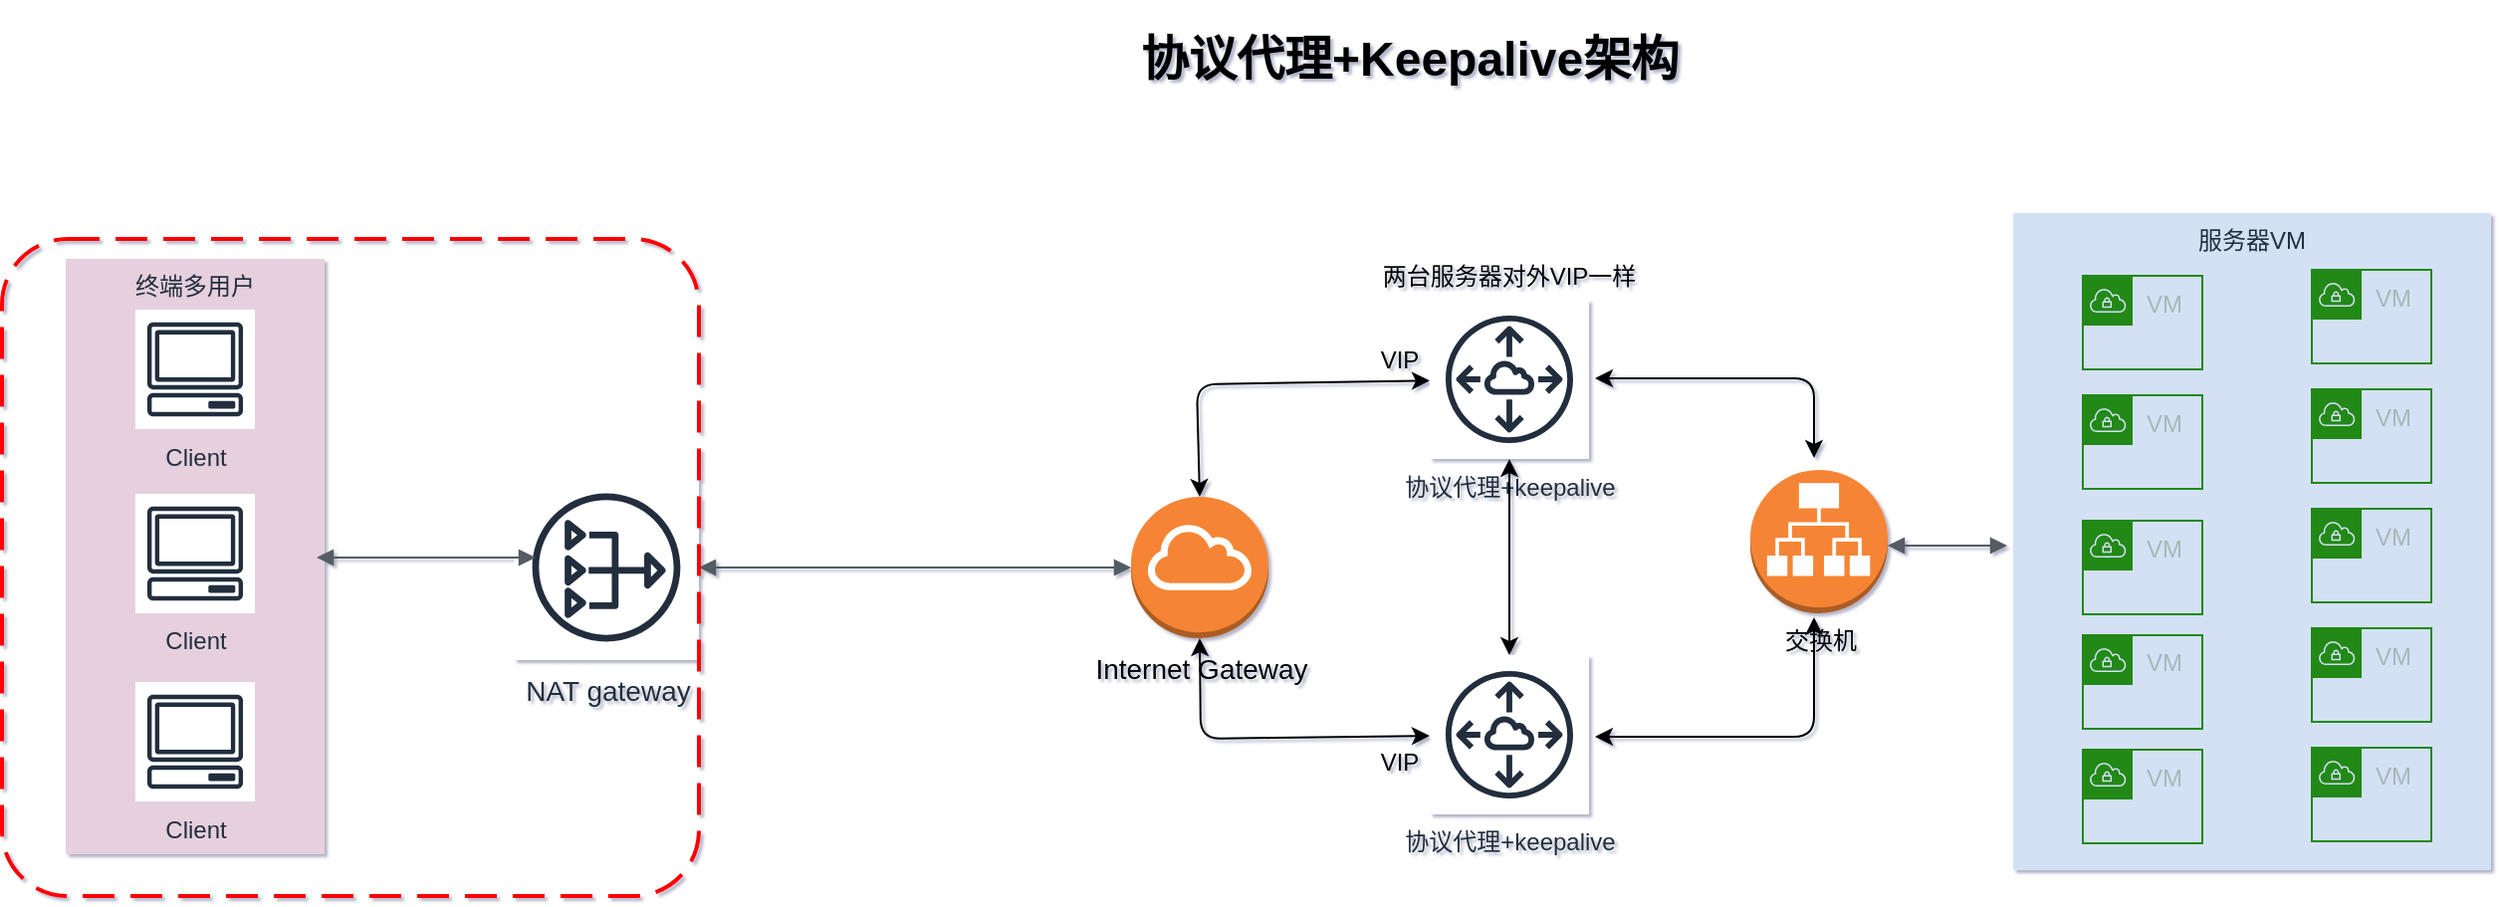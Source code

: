 <mxfile version="12.1.7" type="github" pages="1">
  <diagram id="wLU2tdWBDPSavo1qB9YM" name="Page-1">
    <mxGraphModel dx="1422" dy="763" grid="0" gridSize="10" guides="1" tooltips="1" connect="1" arrows="1" fold="1" page="0" pageScale="1" pageWidth="827" pageHeight="1169" background="none" math="0" shadow="1">
      <root>
        <mxCell id="0"/>
        <mxCell id="1" parent="0"/>
        <mxCell id="5OKpuzXUWrd5rzmZAvVE-1" value="服务器VM" style="fillColor=#D4E1F5;strokeColor=none;dashed=0;verticalAlign=top;fontStyle=0;fontColor=#232F3D;" vertex="1" parent="1">
          <mxGeometry x="1050" y="137" width="240" height="330" as="geometry"/>
        </mxCell>
        <mxCell id="5OKpuzXUWrd5rzmZAvVE-2" value="终端多用户" style="fillColor=#E6D0DE;strokeColor=none;dashed=0;verticalAlign=top;fontStyle=0;fontColor=#232F3D;" vertex="1" parent="1">
          <mxGeometry x="72" y="160" width="130" height="299" as="geometry"/>
        </mxCell>
        <mxCell id="5OKpuzXUWrd5rzmZAvVE-12" value="&lt;font style=&quot;font-size: 14px&quot;&gt;Internet Gateway&lt;/font&gt;" style="outlineConnect=0;dashed=0;verticalLabelPosition=bottom;verticalAlign=top;align=center;html=1;shape=mxgraph.aws3.internet_gateway;fillColor=#F58534;gradientColor=none;" vertex="1" parent="1">
          <mxGeometry x="607" y="279.5" width="69" height="71" as="geometry"/>
        </mxCell>
        <mxCell id="5OKpuzXUWrd5rzmZAvVE-13" value="Client" style="outlineConnect=0;fontColor=#232F3E;gradientColor=none;strokeColor=#232F3E;fillColor=#ffffff;dashed=0;verticalLabelPosition=bottom;verticalAlign=top;align=center;html=1;fontSize=12;fontStyle=0;aspect=fixed;shape=mxgraph.aws4.resourceIcon;resIcon=mxgraph.aws4.client;" vertex="1" parent="1">
          <mxGeometry x="107" y="185.5" width="60" height="60" as="geometry"/>
        </mxCell>
        <mxCell id="5OKpuzXUWrd5rzmZAvVE-15" value="&lt;font style=&quot;font-size: 14px&quot;&gt;NAT gateway&lt;/font&gt;" style="outlineConnect=0;fontColor=#232F3E;gradientColor=none;strokeColor=#232F3E;fillColor=#ffffff;dashed=0;verticalLabelPosition=bottom;verticalAlign=top;align=center;html=1;fontSize=12;fontStyle=0;aspect=fixed;shape=mxgraph.aws4.resourceIcon;resIcon=mxgraph.aws4.nat_gateway;" vertex="1" parent="1">
          <mxGeometry x="297" y="268.5" width="93" height="93" as="geometry"/>
        </mxCell>
        <mxCell id="5OKpuzXUWrd5rzmZAvVE-16" value="Client" style="outlineConnect=0;fontColor=#232F3E;gradientColor=none;strokeColor=#232F3E;fillColor=#ffffff;dashed=0;verticalLabelPosition=bottom;verticalAlign=top;align=center;html=1;fontSize=12;fontStyle=0;aspect=fixed;shape=mxgraph.aws4.resourceIcon;resIcon=mxgraph.aws4.client;" vertex="1" parent="1">
          <mxGeometry x="107" y="278" width="60" height="60" as="geometry"/>
        </mxCell>
        <mxCell id="5OKpuzXUWrd5rzmZAvVE-17" value="Client" style="outlineConnect=0;fontColor=#232F3E;gradientColor=none;strokeColor=#232F3E;fillColor=#ffffff;dashed=0;verticalLabelPosition=bottom;verticalAlign=top;align=center;html=1;fontSize=12;fontStyle=0;aspect=fixed;shape=mxgraph.aws4.resourceIcon;resIcon=mxgraph.aws4.client;" vertex="1" parent="1">
          <mxGeometry x="107" y="372.5" width="60" height="60" as="geometry"/>
        </mxCell>
        <mxCell id="5OKpuzXUWrd5rzmZAvVE-19" value="" style="edgeStyle=orthogonalEdgeStyle;html=1;endArrow=block;elbow=vertical;startArrow=block;startFill=1;endFill=1;strokeColor=#545B64;rounded=0;" edge="1" parent="1" target="5OKpuzXUWrd5rzmZAvVE-12" source="5OKpuzXUWrd5rzmZAvVE-35">
          <mxGeometry width="100" relative="1" as="geometry">
            <mxPoint x="377" y="334.5" as="sourcePoint"/>
            <mxPoint x="407" y="336.5" as="targetPoint"/>
          </mxGeometry>
        </mxCell>
        <mxCell id="5OKpuzXUWrd5rzmZAvVE-20" value="VM" style="points=[[0,0],[0.25,0],[0.5,0],[0.75,0],[1,0],[1,0.25],[1,0.5],[1,0.75],[1,1],[0.75,1],[0.5,1],[0.25,1],[0,1],[0,0.75],[0,0.5],[0,0.25]];outlineConnect=0;gradientColor=none;html=1;whiteSpace=wrap;fontSize=12;fontStyle=0;shape=mxgraph.aws4.group;grIcon=mxgraph.aws4.group_vpc;strokeColor=#248814;fillColor=none;verticalAlign=top;align=left;spacingLeft=30;fontColor=#AAB7B8;dashed=0;" vertex="1" parent="1">
          <mxGeometry x="1085" y="168.5" width="60" height="47" as="geometry"/>
        </mxCell>
        <mxCell id="5OKpuzXUWrd5rzmZAvVE-21" value="VM" style="points=[[0,0],[0.25,0],[0.5,0],[0.75,0],[1,0],[1,0.25],[1,0.5],[1,0.75],[1,1],[0.75,1],[0.5,1],[0.25,1],[0,1],[0,0.75],[0,0.5],[0,0.25]];outlineConnect=0;gradientColor=none;html=1;whiteSpace=wrap;fontSize=12;fontStyle=0;shape=mxgraph.aws4.group;grIcon=mxgraph.aws4.group_vpc;strokeColor=#248814;fillColor=none;verticalAlign=top;align=left;spacingLeft=30;fontColor=#AAB7B8;dashed=0;" vertex="1" parent="1">
          <mxGeometry x="1085" y="228.5" width="60" height="47" as="geometry"/>
        </mxCell>
        <mxCell id="5OKpuzXUWrd5rzmZAvVE-22" value="VM" style="points=[[0,0],[0.25,0],[0.5,0],[0.75,0],[1,0],[1,0.25],[1,0.5],[1,0.75],[1,1],[0.75,1],[0.5,1],[0.25,1],[0,1],[0,0.75],[0,0.5],[0,0.25]];outlineConnect=0;gradientColor=none;html=1;whiteSpace=wrap;fontSize=12;fontStyle=0;shape=mxgraph.aws4.group;grIcon=mxgraph.aws4.group_vpc;strokeColor=#248814;fillColor=none;verticalAlign=top;align=left;spacingLeft=30;fontColor=#AAB7B8;dashed=0;" vertex="1" parent="1">
          <mxGeometry x="1085" y="291.5" width="60" height="47" as="geometry"/>
        </mxCell>
        <mxCell id="5OKpuzXUWrd5rzmZAvVE-23" value="VM" style="points=[[0,0],[0.25,0],[0.5,0],[0.75,0],[1,0],[1,0.25],[1,0.5],[1,0.75],[1,1],[0.75,1],[0.5,1],[0.25,1],[0,1],[0,0.75],[0,0.5],[0,0.25]];outlineConnect=0;gradientColor=none;html=1;whiteSpace=wrap;fontSize=12;fontStyle=0;shape=mxgraph.aws4.group;grIcon=mxgraph.aws4.group_vpc;strokeColor=#248814;fillColor=none;verticalAlign=top;align=left;spacingLeft=30;fontColor=#AAB7B8;dashed=0;" vertex="1" parent="1">
          <mxGeometry x="1085" y="349" width="60" height="47" as="geometry"/>
        </mxCell>
        <mxCell id="5OKpuzXUWrd5rzmZAvVE-24" value="VM" style="points=[[0,0],[0.25,0],[0.5,0],[0.75,0],[1,0],[1,0.25],[1,0.5],[1,0.75],[1,1],[0.75,1],[0.5,1],[0.25,1],[0,1],[0,0.75],[0,0.5],[0,0.25]];outlineConnect=0;gradientColor=none;html=1;whiteSpace=wrap;fontSize=12;fontStyle=0;shape=mxgraph.aws4.group;grIcon=mxgraph.aws4.group_vpc;strokeColor=#248814;fillColor=none;verticalAlign=top;align=left;spacingLeft=30;fontColor=#AAB7B8;dashed=0;" vertex="1" parent="1">
          <mxGeometry x="1085" y="406.5" width="60" height="47" as="geometry"/>
        </mxCell>
        <mxCell id="5OKpuzXUWrd5rzmZAvVE-25" value="协议代理+keepalive" style="outlineConnect=0;fontColor=#232F3E;gradientColor=none;strokeColor=#232F3E;fillColor=#ffffff;dashed=0;verticalLabelPosition=bottom;verticalAlign=top;align=center;html=1;fontSize=12;fontStyle=0;aspect=fixed;shape=mxgraph.aws4.resourceIcon;resIcon=mxgraph.aws4.peering;" vertex="1" parent="1">
          <mxGeometry x="757" y="359" width="80" height="80" as="geometry"/>
        </mxCell>
        <mxCell id="5OKpuzXUWrd5rzmZAvVE-26" value="交换机" style="outlineConnect=0;dashed=0;verticalLabelPosition=bottom;verticalAlign=top;align=center;html=1;shape=mxgraph.aws3.application_load_balancer;fillColor=#F58536;gradientColor=none;" vertex="1" parent="1">
          <mxGeometry x="918" y="266" width="69" height="72" as="geometry"/>
        </mxCell>
        <mxCell id="5OKpuzXUWrd5rzmZAvVE-27" value="VM" style="points=[[0,0],[0.25,0],[0.5,0],[0.75,0],[1,0],[1,0.25],[1,0.5],[1,0.75],[1,1],[0.75,1],[0.5,1],[0.25,1],[0,1],[0,0.75],[0,0.5],[0,0.25]];outlineConnect=0;gradientColor=none;html=1;whiteSpace=wrap;fontSize=12;fontStyle=0;shape=mxgraph.aws4.group;grIcon=mxgraph.aws4.group_vpc;strokeColor=#248814;fillColor=none;verticalAlign=top;align=left;spacingLeft=30;fontColor=#AAB7B8;dashed=0;" vertex="1" parent="1">
          <mxGeometry x="1200" y="165.5" width="60" height="47" as="geometry"/>
        </mxCell>
        <mxCell id="5OKpuzXUWrd5rzmZAvVE-28" value="VM" style="points=[[0,0],[0.25,0],[0.5,0],[0.75,0],[1,0],[1,0.25],[1,0.5],[1,0.75],[1,1],[0.75,1],[0.5,1],[0.25,1],[0,1],[0,0.75],[0,0.5],[0,0.25]];outlineConnect=0;gradientColor=none;html=1;whiteSpace=wrap;fontSize=12;fontStyle=0;shape=mxgraph.aws4.group;grIcon=mxgraph.aws4.group_vpc;strokeColor=#248814;fillColor=none;verticalAlign=top;align=left;spacingLeft=30;fontColor=#AAB7B8;dashed=0;" vertex="1" parent="1">
          <mxGeometry x="1200" y="225.5" width="60" height="47" as="geometry"/>
        </mxCell>
        <mxCell id="5OKpuzXUWrd5rzmZAvVE-29" value="VM" style="points=[[0,0],[0.25,0],[0.5,0],[0.75,0],[1,0],[1,0.25],[1,0.5],[1,0.75],[1,1],[0.75,1],[0.5,1],[0.25,1],[0,1],[0,0.75],[0,0.5],[0,0.25]];outlineConnect=0;gradientColor=none;html=1;whiteSpace=wrap;fontSize=12;fontStyle=0;shape=mxgraph.aws4.group;grIcon=mxgraph.aws4.group_vpc;strokeColor=#248814;fillColor=none;verticalAlign=top;align=left;spacingLeft=30;fontColor=#AAB7B8;dashed=0;" vertex="1" parent="1">
          <mxGeometry x="1200" y="285.5" width="60" height="47" as="geometry"/>
        </mxCell>
        <mxCell id="5OKpuzXUWrd5rzmZAvVE-30" value="VM" style="points=[[0,0],[0.25,0],[0.5,0],[0.75,0],[1,0],[1,0.25],[1,0.5],[1,0.75],[1,1],[0.75,1],[0.5,1],[0.25,1],[0,1],[0,0.75],[0,0.5],[0,0.25]];outlineConnect=0;gradientColor=none;html=1;whiteSpace=wrap;fontSize=12;fontStyle=0;shape=mxgraph.aws4.group;grIcon=mxgraph.aws4.group_vpc;strokeColor=#248814;fillColor=none;verticalAlign=top;align=left;spacingLeft=30;fontColor=#AAB7B8;dashed=0;" vertex="1" parent="1">
          <mxGeometry x="1200" y="345.5" width="60" height="47" as="geometry"/>
        </mxCell>
        <mxCell id="5OKpuzXUWrd5rzmZAvVE-31" value="VM" style="points=[[0,0],[0.25,0],[0.5,0],[0.75,0],[1,0],[1,0.25],[1,0.5],[1,0.75],[1,1],[0.75,1],[0.5,1],[0.25,1],[0,1],[0,0.75],[0,0.5],[0,0.25]];outlineConnect=0;gradientColor=none;html=1;whiteSpace=wrap;fontSize=12;fontStyle=0;shape=mxgraph.aws4.group;grIcon=mxgraph.aws4.group_vpc;strokeColor=#248814;fillColor=none;verticalAlign=top;align=left;spacingLeft=30;fontColor=#AAB7B8;dashed=0;" vertex="1" parent="1">
          <mxGeometry x="1200" y="405.5" width="60" height="47" as="geometry"/>
        </mxCell>
        <mxCell id="5OKpuzXUWrd5rzmZAvVE-32" value="" style="edgeStyle=orthogonalEdgeStyle;html=1;endArrow=block;elbow=vertical;startArrow=block;startFill=1;endFill=1;strokeColor=#545B64;rounded=0;" edge="1" parent="1">
          <mxGeometry width="100" relative="1" as="geometry">
            <mxPoint x="987" y="304" as="sourcePoint"/>
            <mxPoint x="1047" y="304" as="targetPoint"/>
          </mxGeometry>
        </mxCell>
        <mxCell id="5OKpuzXUWrd5rzmZAvVE-34" value="&lt;h1&gt;协议代理+Keepalive架构&lt;/h1&gt;&lt;p&gt;&lt;br&gt;&lt;/p&gt;" style="text;html=1;strokeColor=none;fillColor=none;spacing=5;spacingTop=-20;whiteSpace=wrap;overflow=hidden;rounded=0;" vertex="1" parent="1">
          <mxGeometry x="607" y="40" width="288" height="60" as="geometry"/>
        </mxCell>
        <mxCell id="5OKpuzXUWrd5rzmZAvVE-35" value="" style="rounded=1;arcSize=10;dashed=1;strokeColor=#ff0000;fillColor=none;gradientColor=none;dashPattern=8 4;strokeWidth=2;" vertex="1" parent="1">
          <mxGeometry x="40" y="150" width="350" height="330" as="geometry"/>
        </mxCell>
        <mxCell id="5OKpuzXUWrd5rzmZAvVE-36" value="" style="edgeStyle=orthogonalEdgeStyle;html=1;endArrow=block;elbow=vertical;startArrow=block;startFill=1;endFill=1;strokeColor=#545B64;rounded=0;" edge="1" parent="1">
          <mxGeometry width="100" relative="1" as="geometry">
            <mxPoint x="198" y="310" as="sourcePoint"/>
            <mxPoint x="308" y="310" as="targetPoint"/>
          </mxGeometry>
        </mxCell>
        <mxCell id="5OKpuzXUWrd5rzmZAvVE-119" value="协议代理+keepalive" style="outlineConnect=0;fontColor=#232F3E;gradientColor=none;strokeColor=#232F3E;fillColor=#ffffff;dashed=0;verticalLabelPosition=bottom;verticalAlign=top;align=center;html=1;fontSize=12;fontStyle=0;aspect=fixed;shape=mxgraph.aws4.resourceIcon;resIcon=mxgraph.aws4.peering;" vertex="1" parent="1">
          <mxGeometry x="757" y="180.5" width="80" height="80" as="geometry"/>
        </mxCell>
        <mxCell id="5OKpuzXUWrd5rzmZAvVE-126" value="" style="endArrow=classic;startArrow=classic;html=1;" edge="1" parent="1" source="5OKpuzXUWrd5rzmZAvVE-119" target="5OKpuzXUWrd5rzmZAvVE-25">
          <mxGeometry width="50" height="50" relative="1" as="geometry">
            <mxPoint x="119" y="570.5" as="sourcePoint"/>
            <mxPoint x="169" y="520.5" as="targetPoint"/>
          </mxGeometry>
        </mxCell>
        <mxCell id="5OKpuzXUWrd5rzmZAvVE-127" value="" style="endArrow=classic;startArrow=classic;html=1;exitX=0.5;exitY=0;exitDx=0;exitDy=0;exitPerimeter=0;" edge="1" parent="1" source="5OKpuzXUWrd5rzmZAvVE-12" target="5OKpuzXUWrd5rzmZAvVE-119">
          <mxGeometry width="50" height="50" relative="1" as="geometry">
            <mxPoint x="40" y="550" as="sourcePoint"/>
            <mxPoint x="90" y="500" as="targetPoint"/>
            <Array as="points">
              <mxPoint x="640" y="223"/>
            </Array>
          </mxGeometry>
        </mxCell>
        <mxCell id="5OKpuzXUWrd5rzmZAvVE-129" value="" style="endArrow=classic;startArrow=classic;html=1;entryX=0.5;entryY=1;entryDx=0;entryDy=0;entryPerimeter=0;" edge="1" parent="1" source="5OKpuzXUWrd5rzmZAvVE-25" target="5OKpuzXUWrd5rzmZAvVE-12">
          <mxGeometry width="50" height="50" relative="1" as="geometry">
            <mxPoint x="40" y="550" as="sourcePoint"/>
            <mxPoint x="90" y="500" as="targetPoint"/>
            <Array as="points">
              <mxPoint x="642" y="401"/>
            </Array>
          </mxGeometry>
        </mxCell>
        <mxCell id="5OKpuzXUWrd5rzmZAvVE-131" value="" style="endArrow=classic;startArrow=classic;html=1;" edge="1" parent="1">
          <mxGeometry width="50" height="50" relative="1" as="geometry">
            <mxPoint x="840" y="220" as="sourcePoint"/>
            <mxPoint x="950" y="260" as="targetPoint"/>
            <Array as="points">
              <mxPoint x="950" y="220"/>
            </Array>
          </mxGeometry>
        </mxCell>
        <mxCell id="5OKpuzXUWrd5rzmZAvVE-132" value="" style="endArrow=classic;startArrow=classic;html=1;" edge="1" parent="1">
          <mxGeometry width="50" height="50" relative="1" as="geometry">
            <mxPoint x="950" y="340" as="sourcePoint"/>
            <mxPoint x="840" y="400" as="targetPoint"/>
            <Array as="points">
              <mxPoint x="950" y="400"/>
            </Array>
          </mxGeometry>
        </mxCell>
        <mxCell id="5OKpuzXUWrd5rzmZAvVE-135" value="两台服务器对外VIP一样" style="text;html=1;strokeColor=none;fillColor=none;align=center;verticalAlign=middle;whiteSpace=wrap;rounded=0;" vertex="1" parent="1">
          <mxGeometry x="722" y="158.5" width="150" height="20" as="geometry"/>
        </mxCell>
        <mxCell id="5OKpuzXUWrd5rzmZAvVE-136" value="VIP" style="text;html=1;strokeColor=none;fillColor=none;align=center;verticalAlign=middle;whiteSpace=wrap;rounded=0;" vertex="1" parent="1">
          <mxGeometry x="722" y="200.5" width="40" height="20" as="geometry"/>
        </mxCell>
        <mxCell id="5OKpuzXUWrd5rzmZAvVE-138" value="VIP" style="text;html=1;strokeColor=none;fillColor=none;align=center;verticalAlign=middle;whiteSpace=wrap;rounded=0;" vertex="1" parent="1">
          <mxGeometry x="722" y="402.5" width="40" height="20" as="geometry"/>
        </mxCell>
      </root>
    </mxGraphModel>
  </diagram>
</mxfile>

